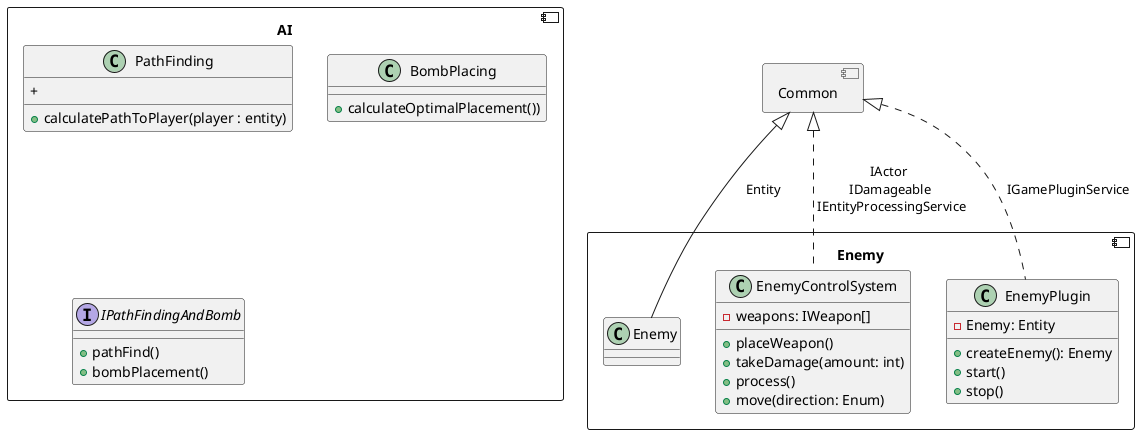 @startuml
component Common {
}

component Enemy {
    class Enemy {
    }

    class EnemyControlSystem {
    - weapons: IWeapon[]
    + placeWeapon()
    + takeDamage(amount: int)
    + process()
    + move(direction: Enum)
    }

    class EnemyPlugin {
    - Enemy: Entity
    + createEnemy(): Enemy
    + start()
    + stop()
    }


    skinparam SequenceMessageAlign center
    Common <|-- Enemy.Enemy: Entity
    Common <|.. Enemy.EnemyControlSystem: IActor \n IDamageable \n IEntityProcessingService
    Common <|.. Enemy.EnemyPlugin: IGamePluginService
}

component AI{
    class PathFinding{
    + calculatePathToPlayer(player : entity)
    +
    }
    class BombPlacing {
    + calculateOptimalPlacement())
    }
    interface IPathFindingAndBomb{
    + pathFind()
    + bombPlacement()
    }
}


@enduml
